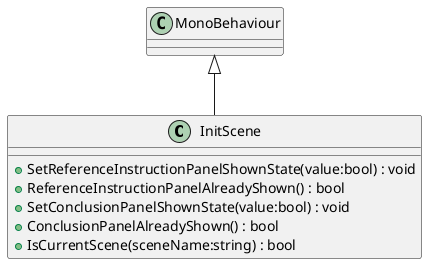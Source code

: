 @startuml
class InitScene {
    + SetReferenceInstructionPanelShownState(value:bool) : void
    + ReferenceInstructionPanelAlreadyShown() : bool
    + SetConclusionPanelShownState(value:bool) : void
    + ConclusionPanelAlreadyShown() : bool
    + IsCurrentScene(sceneName:string) : bool
}
MonoBehaviour <|-- InitScene
@enduml

